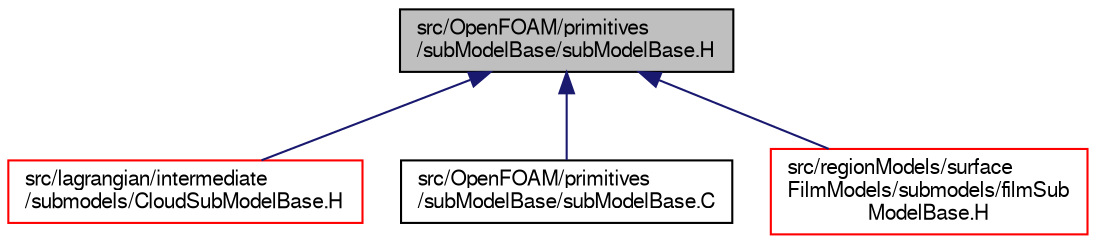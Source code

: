 digraph "src/OpenFOAM/primitives/subModelBase/subModelBase.H"
{
  bgcolor="transparent";
  edge [fontname="FreeSans",fontsize="10",labelfontname="FreeSans",labelfontsize="10"];
  node [fontname="FreeSans",fontsize="10",shape=record];
  Node72 [label="src/OpenFOAM/primitives\l/subModelBase/subModelBase.H",height=0.2,width=0.4,color="black", fillcolor="grey75", style="filled", fontcolor="black"];
  Node72 -> Node73 [dir="back",color="midnightblue",fontsize="10",style="solid",fontname="FreeSans"];
  Node73 [label="src/lagrangian/intermediate\l/submodels/CloudSubModelBase.H",height=0.2,width=0.4,color="red",URL="$a05612.html"];
  Node72 -> Node325 [dir="back",color="midnightblue",fontsize="10",style="solid",fontname="FreeSans"];
  Node325 [label="src/OpenFOAM/primitives\l/subModelBase/subModelBase.C",height=0.2,width=0.4,color="black",URL="$a12686.html"];
  Node72 -> Node326 [dir="back",color="midnightblue",fontsize="10",style="solid",fontname="FreeSans"];
  Node326 [label="src/regionModels/surface\lFilmModels/submodels/filmSub\lModelBase.H",height=0.2,width=0.4,color="red",URL="$a14192.html"];
}
